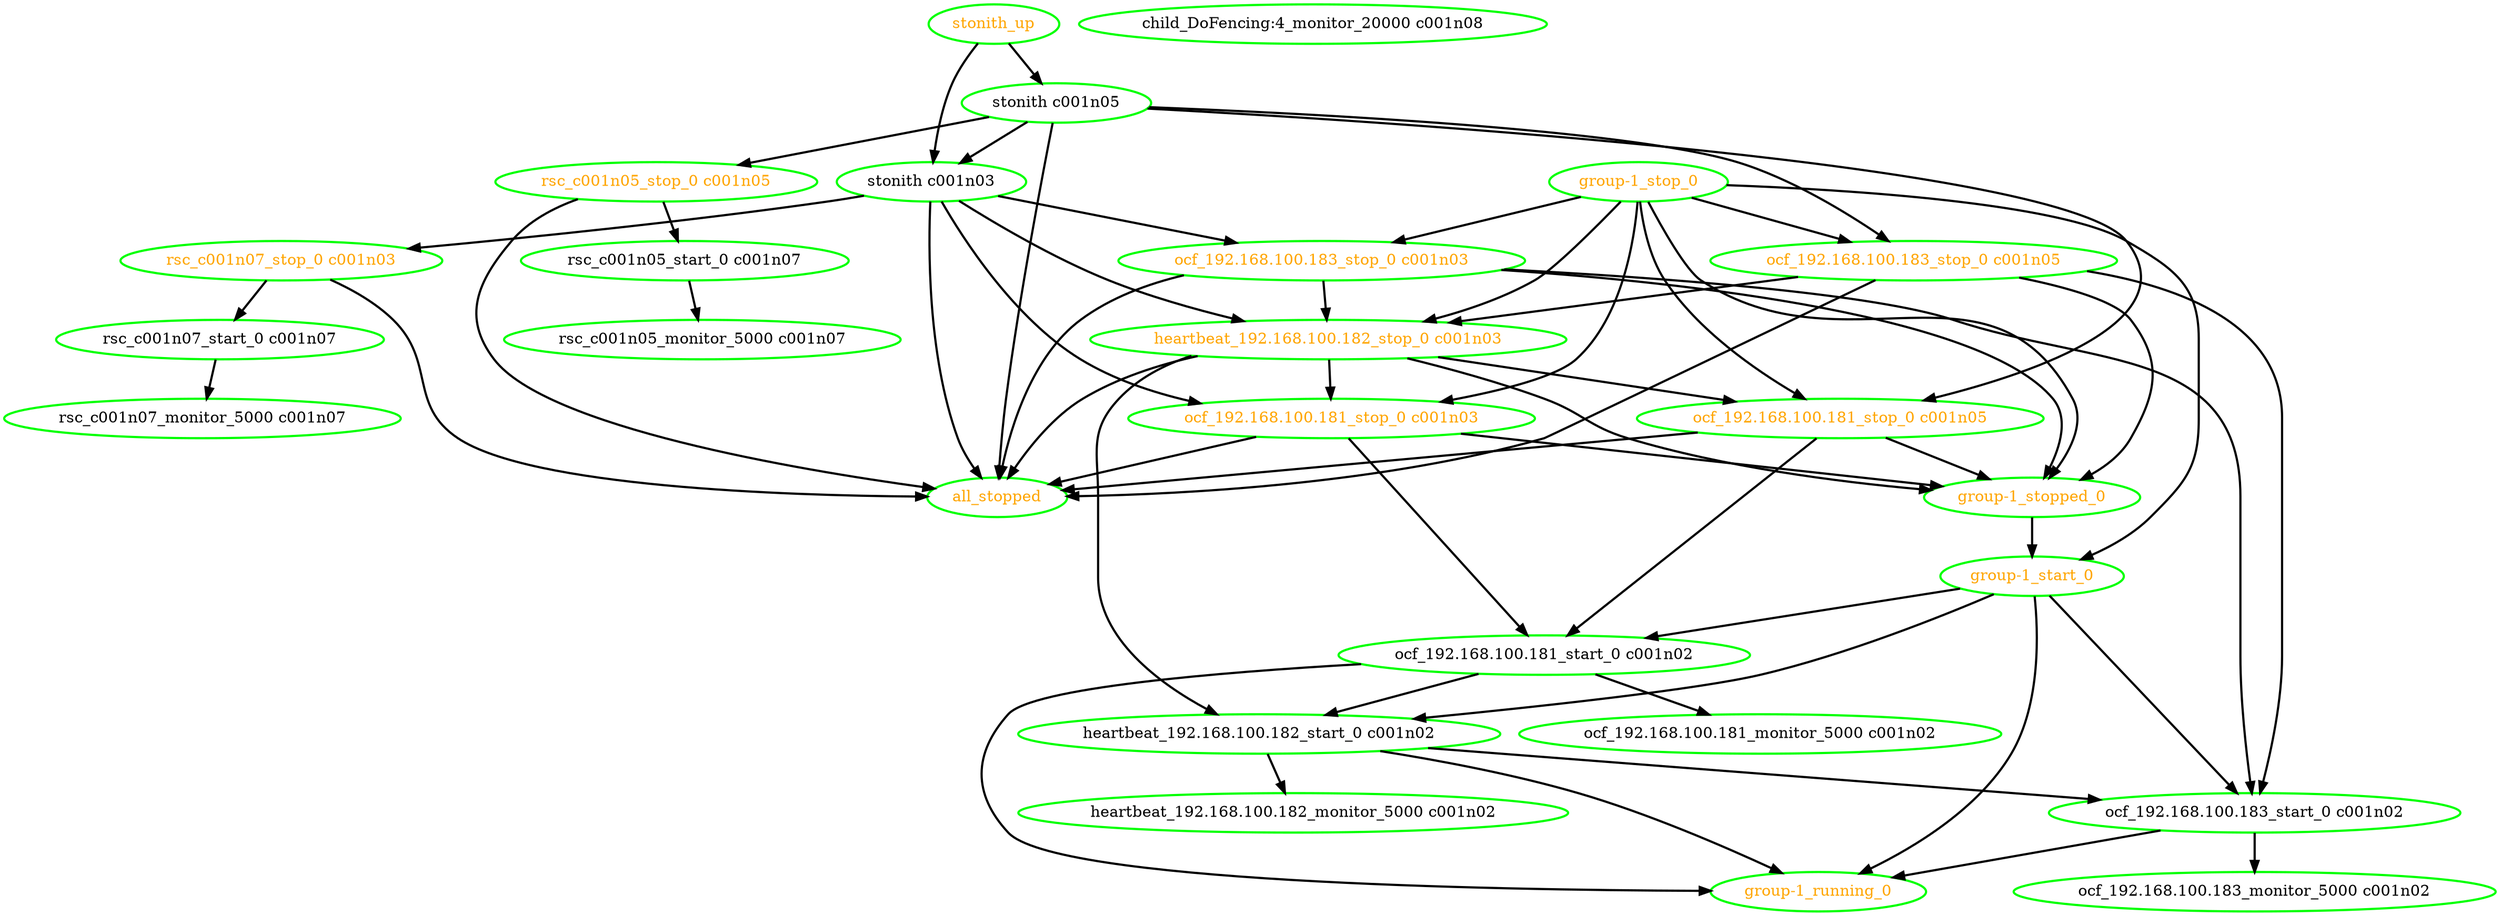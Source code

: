  digraph "g" {
"all_stopped" [ style=bold color="green" fontcolor="orange"  ]
"child_DoFencing:4_monitor_20000 c001n08" [ style=bold color="green" fontcolor="black" ]
"group-1_running_0" [ style=bold color="green" fontcolor="orange" ]
"group-1_start_0" -> "group-1_running_0" [ style = bold]
"group-1_start_0" -> "heartbeat_192.168.100.182_start_0 c001n02" [ style = bold]
"group-1_start_0" -> "ocf_192.168.100.181_start_0 c001n02" [ style = bold]
"group-1_start_0" -> "ocf_192.168.100.183_start_0 c001n02" [ style = bold]
"group-1_start_0" [ style=bold color="green" fontcolor="orange" ]
"group-1_stop_0" -> "group-1_start_0" [ style = bold]
"group-1_stop_0" -> "group-1_stopped_0" [ style = bold]
"group-1_stop_0" -> "heartbeat_192.168.100.182_stop_0 c001n03" [ style = bold]
"group-1_stop_0" -> "ocf_192.168.100.181_stop_0 c001n03" [ style = bold]
"group-1_stop_0" -> "ocf_192.168.100.181_stop_0 c001n05" [ style = bold]
"group-1_stop_0" -> "ocf_192.168.100.183_stop_0 c001n03" [ style = bold]
"group-1_stop_0" -> "ocf_192.168.100.183_stop_0 c001n05" [ style = bold]
"group-1_stop_0" [ style=bold color="green" fontcolor="orange" ]
"group-1_stopped_0" -> "group-1_start_0" [ style = bold]
"group-1_stopped_0" [ style=bold color="green" fontcolor="orange" ]
"heartbeat_192.168.100.182_monitor_5000 c001n02" [ style=bold color="green" fontcolor="black" ]
"heartbeat_192.168.100.182_start_0 c001n02" -> "group-1_running_0" [ style = bold]
"heartbeat_192.168.100.182_start_0 c001n02" -> "heartbeat_192.168.100.182_monitor_5000 c001n02" [ style = bold]
"heartbeat_192.168.100.182_start_0 c001n02" -> "ocf_192.168.100.183_start_0 c001n02" [ style = bold]
"heartbeat_192.168.100.182_start_0 c001n02" [ style=bold color="green" fontcolor="black" ]
"heartbeat_192.168.100.182_stop_0 c001n03" -> "all_stopped" [ style = bold]
"heartbeat_192.168.100.182_stop_0 c001n03" -> "group-1_stopped_0" [ style = bold]
"heartbeat_192.168.100.182_stop_0 c001n03" -> "heartbeat_192.168.100.182_start_0 c001n02" [ style = bold]
"heartbeat_192.168.100.182_stop_0 c001n03" -> "ocf_192.168.100.181_stop_0 c001n03" [ style = bold]
"heartbeat_192.168.100.182_stop_0 c001n03" -> "ocf_192.168.100.181_stop_0 c001n05" [ style = bold]
"heartbeat_192.168.100.182_stop_0 c001n03" [ style=bold color="green" fontcolor="orange"  ]
"ocf_192.168.100.181_monitor_5000 c001n02" [ style=bold color="green" fontcolor="black" ]
"ocf_192.168.100.181_start_0 c001n02" -> "group-1_running_0" [ style = bold]
"ocf_192.168.100.181_start_0 c001n02" -> "heartbeat_192.168.100.182_start_0 c001n02" [ style = bold]
"ocf_192.168.100.181_start_0 c001n02" -> "ocf_192.168.100.181_monitor_5000 c001n02" [ style = bold]
"ocf_192.168.100.181_start_0 c001n02" [ style=bold color="green" fontcolor="black" ]
"ocf_192.168.100.181_stop_0 c001n03" -> "all_stopped" [ style = bold]
"ocf_192.168.100.181_stop_0 c001n03" -> "group-1_stopped_0" [ style = bold]
"ocf_192.168.100.181_stop_0 c001n03" -> "ocf_192.168.100.181_start_0 c001n02" [ style = bold]
"ocf_192.168.100.181_stop_0 c001n03" [ style=bold color="green" fontcolor="orange"  ]
"ocf_192.168.100.181_stop_0 c001n05" -> "all_stopped" [ style = bold]
"ocf_192.168.100.181_stop_0 c001n05" -> "group-1_stopped_0" [ style = bold]
"ocf_192.168.100.181_stop_0 c001n05" -> "ocf_192.168.100.181_start_0 c001n02" [ style = bold]
"ocf_192.168.100.181_stop_0 c001n05" [ style=bold color="green" fontcolor="orange"  ]
"ocf_192.168.100.183_monitor_5000 c001n02" [ style=bold color="green" fontcolor="black" ]
"ocf_192.168.100.183_start_0 c001n02" -> "group-1_running_0" [ style = bold]
"ocf_192.168.100.183_start_0 c001n02" -> "ocf_192.168.100.183_monitor_5000 c001n02" [ style = bold]
"ocf_192.168.100.183_start_0 c001n02" [ style=bold color="green" fontcolor="black" ]
"ocf_192.168.100.183_stop_0 c001n03" -> "all_stopped" [ style = bold]
"ocf_192.168.100.183_stop_0 c001n03" -> "group-1_stopped_0" [ style = bold]
"ocf_192.168.100.183_stop_0 c001n03" -> "heartbeat_192.168.100.182_stop_0 c001n03" [ style = bold]
"ocf_192.168.100.183_stop_0 c001n03" -> "ocf_192.168.100.183_start_0 c001n02" [ style = bold]
"ocf_192.168.100.183_stop_0 c001n03" [ style=bold color="green" fontcolor="orange" ]
"ocf_192.168.100.183_stop_0 c001n05" -> "all_stopped" [ style = bold]
"ocf_192.168.100.183_stop_0 c001n05" -> "group-1_stopped_0" [ style = bold]
"ocf_192.168.100.183_stop_0 c001n05" -> "heartbeat_192.168.100.182_stop_0 c001n03" [ style = bold]
"ocf_192.168.100.183_stop_0 c001n05" -> "ocf_192.168.100.183_start_0 c001n02" [ style = bold]
"ocf_192.168.100.183_stop_0 c001n05" [ style=bold color="green" fontcolor="orange" ]
"rsc_c001n05_monitor_5000 c001n07" [ style=bold color="green" fontcolor="black" ]
"rsc_c001n05_start_0 c001n07" -> "rsc_c001n05_monitor_5000 c001n07" [ style = bold]
"rsc_c001n05_start_0 c001n07" [ style=bold color="green" fontcolor="black" ]
"rsc_c001n05_stop_0 c001n05" -> "all_stopped" [ style = bold]
"rsc_c001n05_stop_0 c001n05" -> "rsc_c001n05_start_0 c001n07" [ style = bold]
"rsc_c001n05_stop_0 c001n05" [ style=bold color="green" fontcolor="orange" ]
"rsc_c001n07_monitor_5000 c001n07" [ style=bold color="green" fontcolor="black" ]
"rsc_c001n07_start_0 c001n07" -> "rsc_c001n07_monitor_5000 c001n07" [ style = bold]
"rsc_c001n07_start_0 c001n07" [ style=bold color="green" fontcolor="black" ]
"rsc_c001n07_stop_0 c001n03" -> "all_stopped" [ style = bold]
"rsc_c001n07_stop_0 c001n03" -> "rsc_c001n07_start_0 c001n07" [ style = bold]
"rsc_c001n07_stop_0 c001n03" [ style=bold color="green" fontcolor="orange" ]
"stonith c001n03" -> "all_stopped" [ style = bold]
"stonith c001n03" -> "heartbeat_192.168.100.182_stop_0 c001n03" [ style = bold]
"stonith c001n03" -> "ocf_192.168.100.181_stop_0 c001n03" [ style = bold]
"stonith c001n03" -> "ocf_192.168.100.183_stop_0 c001n03" [ style = bold]
"stonith c001n03" -> "rsc_c001n07_stop_0 c001n03" [ style = bold]
"stonith c001n03" [ style=bold color="green" fontcolor="black" ]
"stonith c001n05" -> "all_stopped" [ style = bold]
"stonith c001n05" -> "ocf_192.168.100.181_stop_0 c001n05" [ style = bold]
"stonith c001n05" -> "ocf_192.168.100.183_stop_0 c001n05" [ style = bold]
"stonith c001n05" -> "rsc_c001n05_stop_0 c001n05" [ style = bold]
"stonith c001n05" -> "stonith c001n03" [ style = bold]
"stonith c001n05" [ style=bold color="green" fontcolor="black" ]
"stonith_up" -> "stonith c001n03" [ style = bold]
"stonith_up" -> "stonith c001n05" [ style = bold]
"stonith_up" [ style=bold color="green" fontcolor="orange"  ]
}
